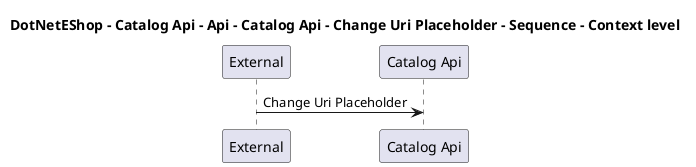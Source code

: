 @startuml

title DotNetEShop - Catalog Api - Api - Catalog Api - Change Uri Placeholder - Sequence - Context level

participant "External" as C4InterFlow.SoftwareSystems.ExternalSystem
participant "Catalog Api" as DotNetEShop.SoftwareSystems.CatalogApi

C4InterFlow.SoftwareSystems.ExternalSystem -> DotNetEShop.SoftwareSystems.CatalogApi : Change Uri Placeholder


@enduml
